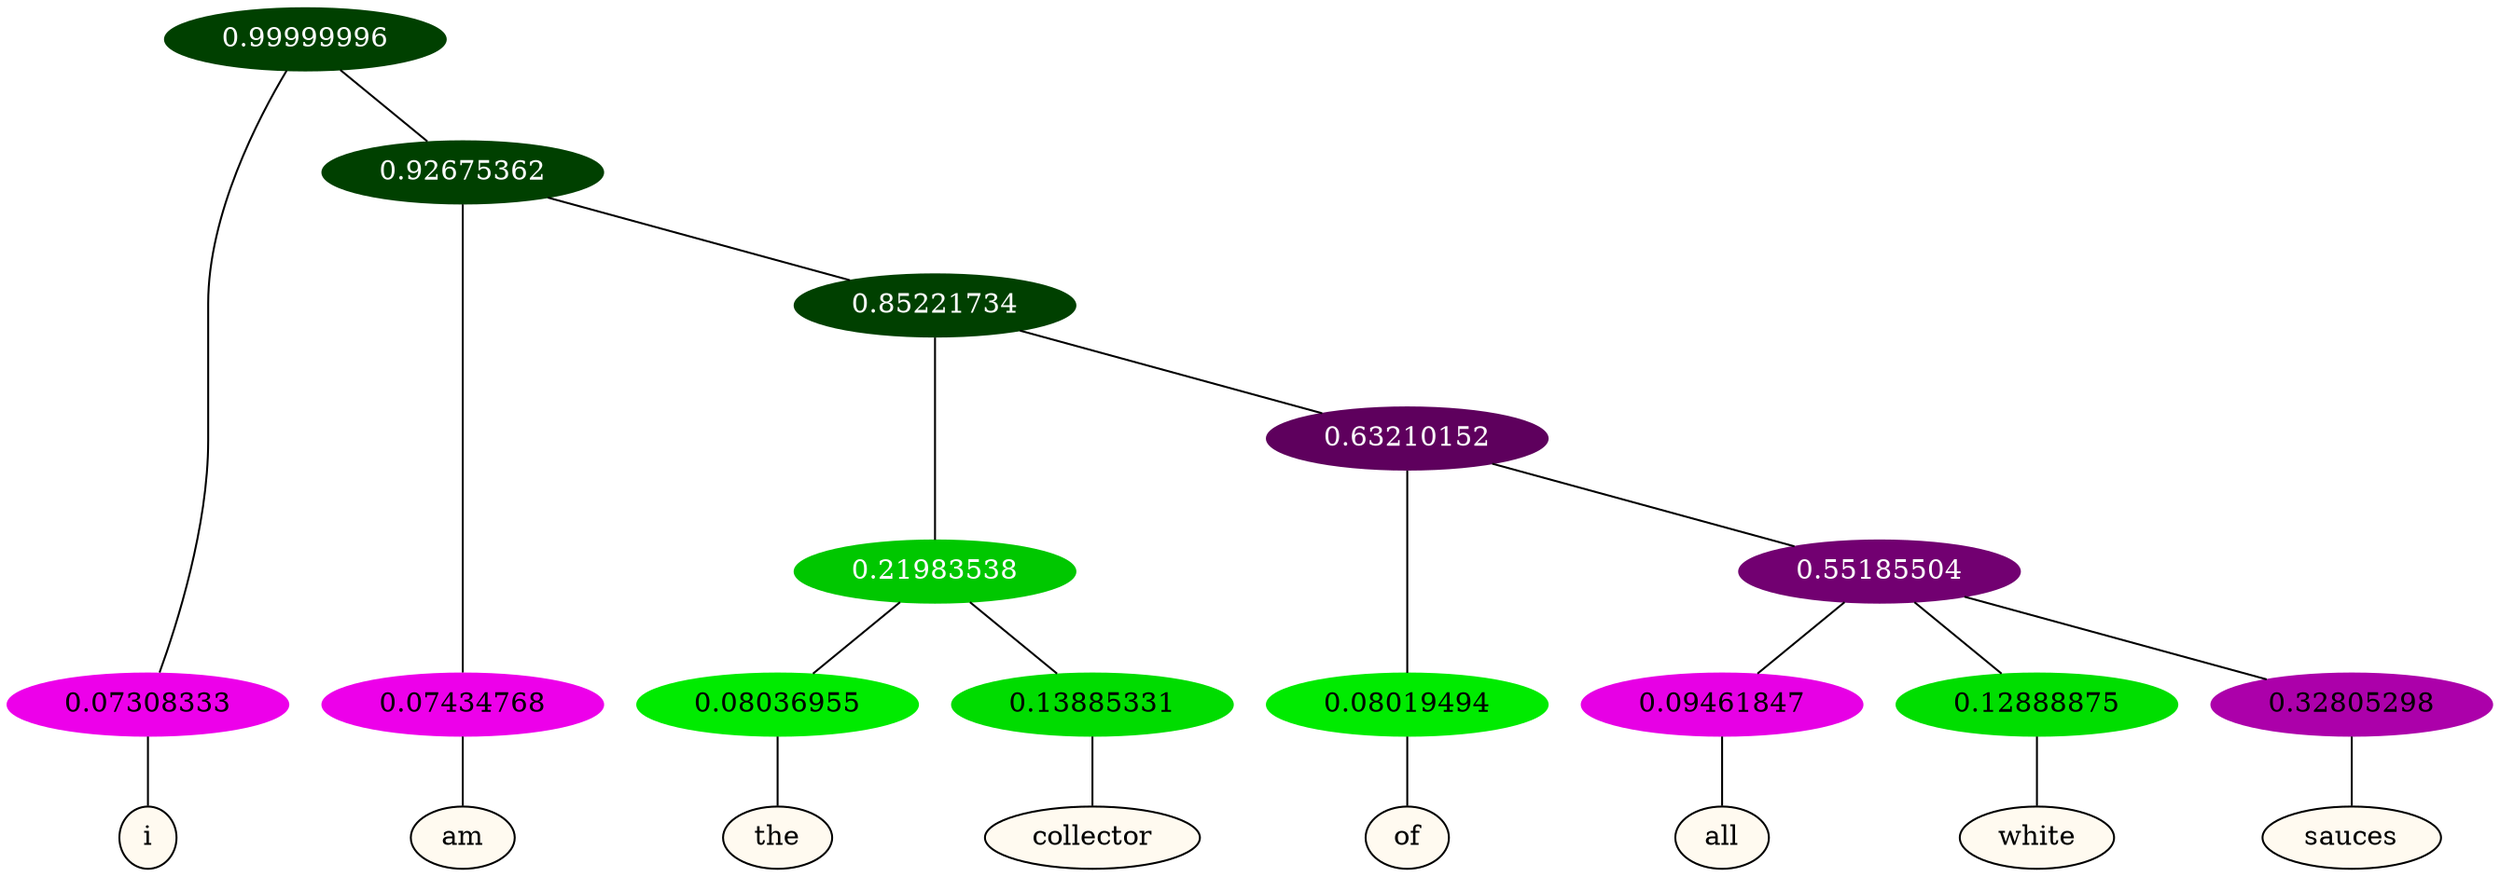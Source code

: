graph {
	node [format=png height=0.15 nodesep=0.001 ordering=out overlap=prism overlap_scaling=0.01 ranksep=0.001 ratio=0.2 style=filled width=0.15]
	{
		rank=same
		a_w_1 [label=i color=black fillcolor=floralwhite style="filled,solid"]
		a_w_3 [label=am color=black fillcolor=floralwhite style="filled,solid"]
		a_w_7 [label=the color=black fillcolor=floralwhite style="filled,solid"]
		a_w_8 [label=collector color=black fillcolor=floralwhite style="filled,solid"]
		a_w_9 [label=of color=black fillcolor=floralwhite style="filled,solid"]
		a_w_11 [label=all color=black fillcolor=floralwhite style="filled,solid"]
		a_w_12 [label=white color=black fillcolor=floralwhite style="filled,solid"]
		a_w_13 [label=sauces color=black fillcolor=floralwhite style="filled,solid"]
	}
	a_n_1 -- a_w_1
	a_n_3 -- a_w_3
	a_n_7 -- a_w_7
	a_n_8 -- a_w_8
	a_n_9 -- a_w_9
	a_n_11 -- a_w_11
	a_n_12 -- a_w_12
	a_n_13 -- a_w_13
	{
		rank=same
		a_n_1 [label=0.07308333 color="0.835 1.000 0.927" fontcolor=black]
		a_n_3 [label=0.07434768 color="0.835 1.000 0.926" fontcolor=black]
		a_n_7 [label=0.08036955 color="0.334 1.000 0.920" fontcolor=black]
		a_n_8 [label=0.13885331 color="0.334 1.000 0.861" fontcolor=black]
		a_n_9 [label=0.08019494 color="0.334 1.000 0.920" fontcolor=black]
		a_n_11 [label=0.09461847 color="0.835 1.000 0.905" fontcolor=black]
		a_n_12 [label=0.12888875 color="0.334 1.000 0.871" fontcolor=black]
		a_n_13 [label=0.32805298 color="0.835 1.000 0.672" fontcolor=black]
	}
	a_n_0 [label=0.99999996 color="0.334 1.000 0.250" fontcolor=grey99]
	a_n_0 -- a_n_1
	a_n_2 [label=0.92675362 color="0.334 1.000 0.250" fontcolor=grey99]
	a_n_0 -- a_n_2
	a_n_2 -- a_n_3
	a_n_4 [label=0.85221734 color="0.334 1.000 0.250" fontcolor=grey99]
	a_n_2 -- a_n_4
	a_n_5 [label=0.21983538 color="0.334 1.000 0.780" fontcolor=grey99]
	a_n_4 -- a_n_5
	a_n_6 [label=0.63210152 color="0.835 1.000 0.368" fontcolor=grey99]
	a_n_4 -- a_n_6
	a_n_5 -- a_n_7
	a_n_5 -- a_n_8
	a_n_6 -- a_n_9
	a_n_10 [label=0.55185504 color="0.835 1.000 0.448" fontcolor=grey99]
	a_n_6 -- a_n_10
	a_n_10 -- a_n_11
	a_n_10 -- a_n_12
	a_n_10 -- a_n_13
}
